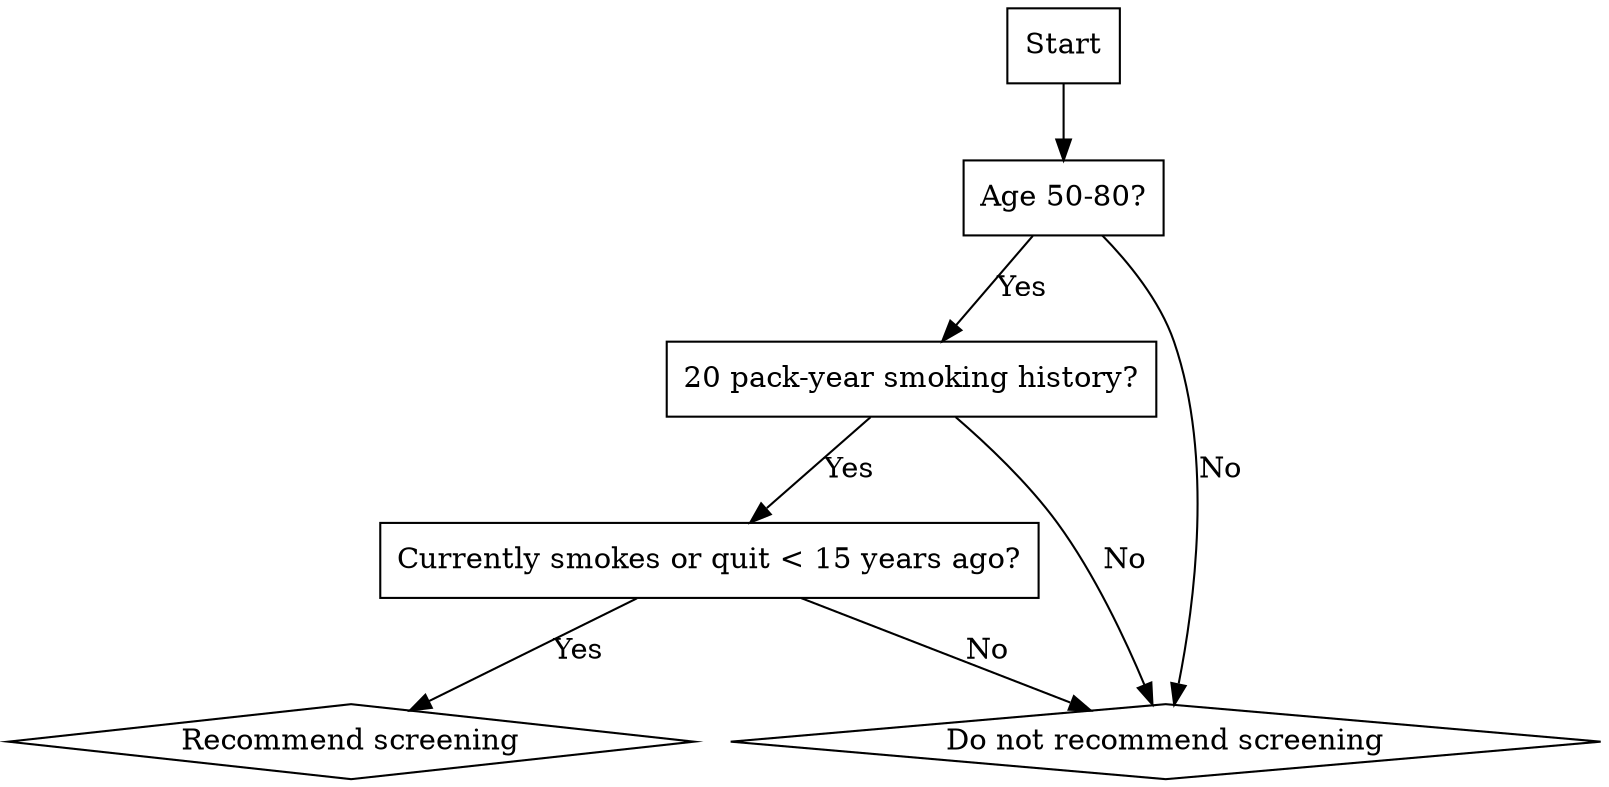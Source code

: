 digraph G {
    node [shape=box]
    start [label="Start"]
    age [label="Age 50-80?"]
    smoking_history [label="20 pack-year smoking history?"]
    current_or_quit [label="Currently smokes or quit < 15 years ago?"]
    screen [label="Recommend screening", shape=diamond]
    no_screen [label="Do not recommend screening", shape=diamond]

    start -> age
    age -> smoking_history [label="Yes"]
    age -> no_screen [label="No"]
    smoking_history -> current_or_quit [label="Yes"]
    smoking_history -> no_screen [label="No"]
    current_or_quit -> screen [label="Yes"]
    current_or_quit -> no_screen [label="No"]
}

